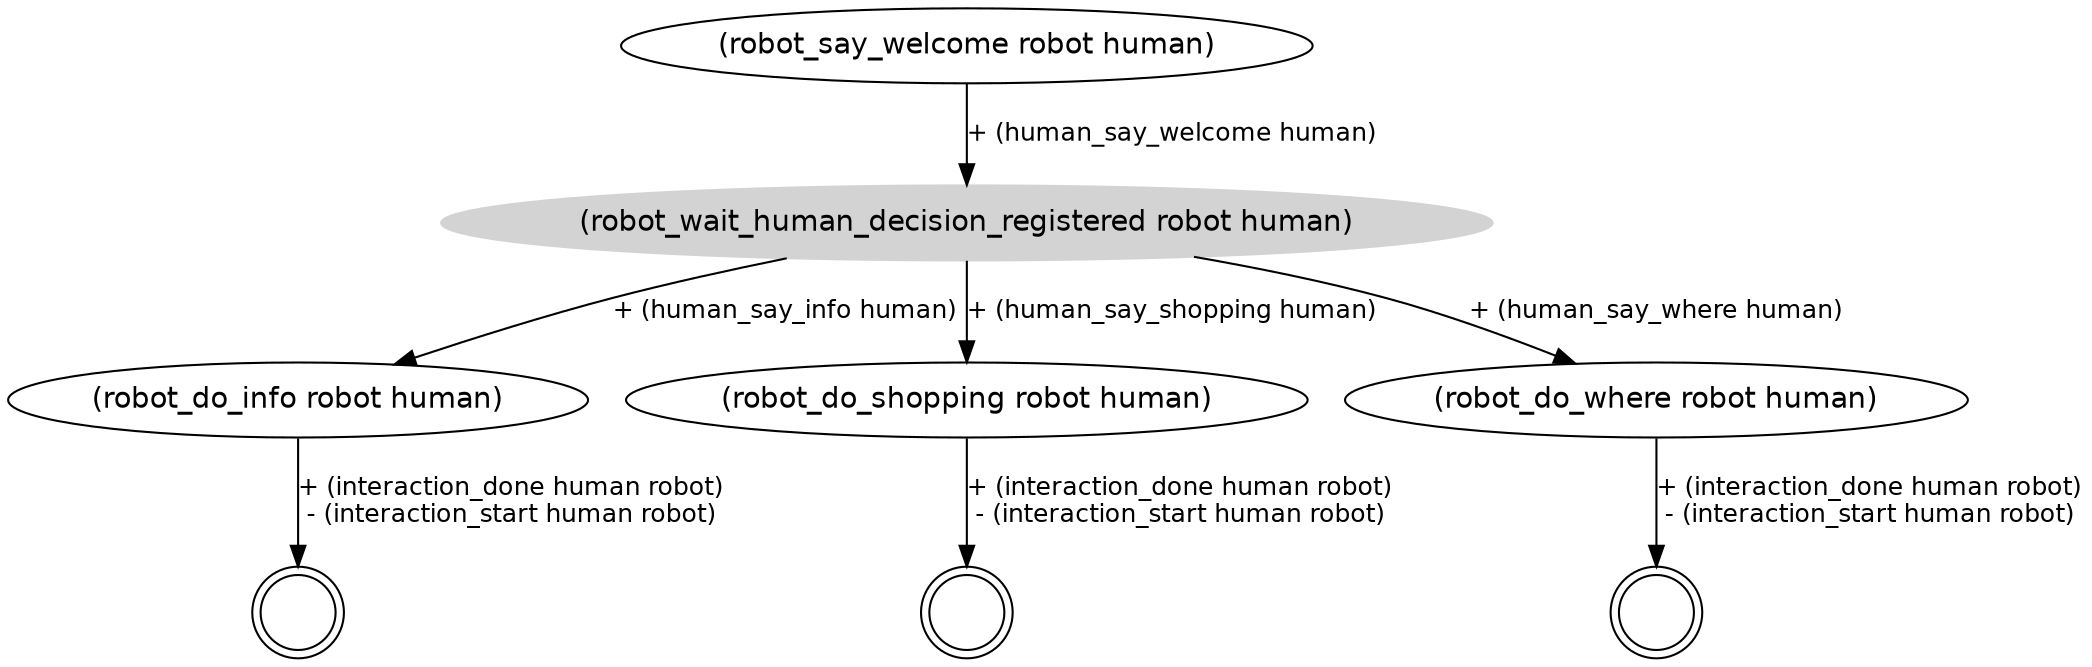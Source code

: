 digraph Struc {
 graph [fontname = "helvetica"];
 node [fontname = "helvetica"];
 edge [fontname = "helvetica"];
 node [shape=ellipse];
 packMode="graph";
 n0 [label="(robot_say_welcome robot human)"];
 n0->n1 [fontsize=12, label="+ (human_say_welcome human)"];
 n1 [style=filled, color=lightgrey, label="(robot_wait_human_decision_registered robot human)"];
 n1->n2 [fontsize=12, label="+ (human_say_info human)"];
 n1->n3 [fontsize=12, label="+ (human_say_shopping human)"];
 n1->n4 [fontsize=12, label="+ (human_say_where human)"];
 n2 [label="(robot_do_info robot human)"];
 n2->n5 [fontsize=12, label="+ (interaction_done human robot)\n- (interaction_start human robot)"];
 n3 [label="(robot_do_shopping robot human)"];
 n3->n6 [fontsize=12, label="+ (interaction_done human robot)\n- (interaction_start human robot)"];
 n4 [label="(robot_do_where robot human)"];
 n4->n7 [fontsize=12, label="+ (interaction_done human robot)\n- (interaction_start human robot)"];
 n5 [shape=circle,label="",peripheries=2];
 n6 [shape=circle,label="",peripheries=2];
 n7 [shape=circle,label="",peripheries=2];
}